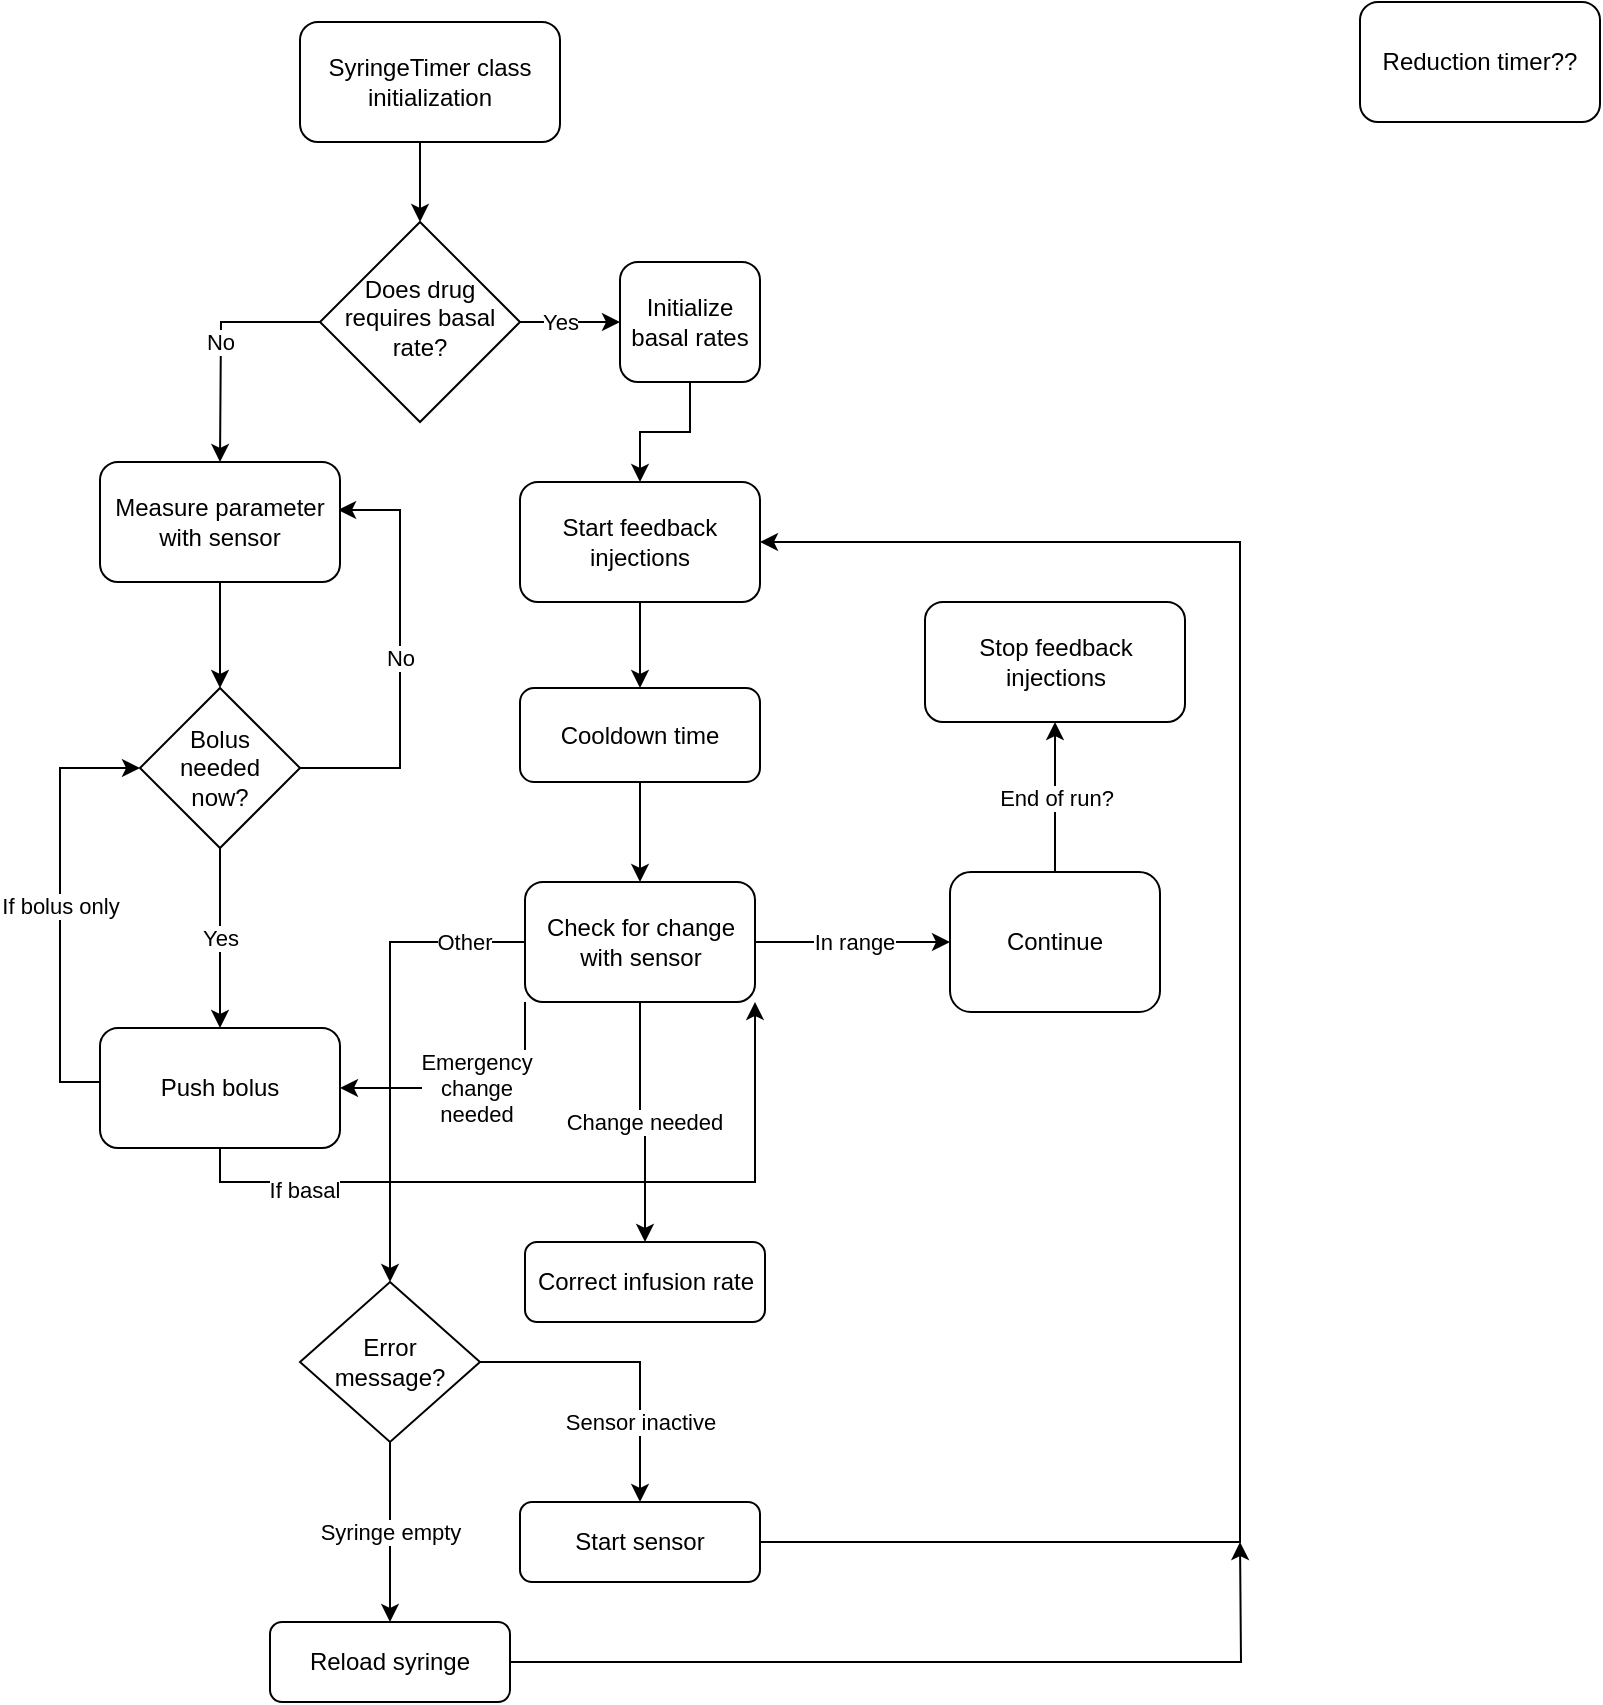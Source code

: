 <mxfile version="20.3.0" type="device"><diagram id="C5RBs43oDa-KdzZeNtuy" name="Page-1"><mxGraphModel dx="1790" dy="937" grid="1" gridSize="10" guides="1" tooltips="1" connect="1" arrows="1" fold="1" page="1" pageScale="1" pageWidth="827" pageHeight="1169" math="0" shadow="0"><root><mxCell id="WIyWlLk6GJQsqaUBKTNV-0"/><mxCell id="WIyWlLk6GJQsqaUBKTNV-1" parent="WIyWlLk6GJQsqaUBKTNV-0"/><mxCell id="30EYrCfAwZB0cQR2dbWI-9" style="edgeStyle=orthogonalEdgeStyle;rounded=0;orthogonalLoop=1;jettySize=auto;html=1;entryX=0.5;entryY=0;entryDx=0;entryDy=0;" edge="1" parent="WIyWlLk6GJQsqaUBKTNV-1" source="WIyWlLk6GJQsqaUBKTNV-3" target="WIyWlLk6GJQsqaUBKTNV-6"><mxGeometry relative="1" as="geometry"><Array as="points"><mxPoint x="220" y="130"/><mxPoint x="220" y="130"/></Array></mxGeometry></mxCell><mxCell id="WIyWlLk6GJQsqaUBKTNV-3" value="SyringeTimer class initialization" style="rounded=1;whiteSpace=wrap;html=1;fontSize=12;glass=0;strokeWidth=1;shadow=0;" parent="WIyWlLk6GJQsqaUBKTNV-1" vertex="1"><mxGeometry x="160" y="60" width="130" height="60" as="geometry"/></mxCell><mxCell id="30EYrCfAwZB0cQR2dbWI-0" value="Yes" style="edgeStyle=orthogonalEdgeStyle;rounded=0;orthogonalLoop=1;jettySize=auto;html=1;entryX=0;entryY=0.5;entryDx=0;entryDy=0;" edge="1" parent="WIyWlLk6GJQsqaUBKTNV-1" source="WIyWlLk6GJQsqaUBKTNV-6" target="WIyWlLk6GJQsqaUBKTNV-7"><mxGeometry x="-0.2" relative="1" as="geometry"><mxPoint as="offset"/></mxGeometry></mxCell><mxCell id="30EYrCfAwZB0cQR2dbWI-38" value="No" style="edgeStyle=orthogonalEdgeStyle;rounded=0;orthogonalLoop=1;jettySize=auto;html=1;" edge="1" parent="WIyWlLk6GJQsqaUBKTNV-1" source="WIyWlLk6GJQsqaUBKTNV-6"><mxGeometry relative="1" as="geometry"><mxPoint x="120" y="280" as="targetPoint"/></mxGeometry></mxCell><mxCell id="WIyWlLk6GJQsqaUBKTNV-6" value="Does drug&lt;br&gt;requires basal rate?" style="rhombus;whiteSpace=wrap;html=1;shadow=0;fontFamily=Helvetica;fontSize=12;align=center;strokeWidth=1;spacing=6;spacingTop=-4;" parent="WIyWlLk6GJQsqaUBKTNV-1" vertex="1"><mxGeometry x="170" y="160" width="100" height="100" as="geometry"/></mxCell><mxCell id="30EYrCfAwZB0cQR2dbWI-40" value="" style="edgeStyle=orthogonalEdgeStyle;rounded=0;orthogonalLoop=1;jettySize=auto;html=1;" edge="1" parent="WIyWlLk6GJQsqaUBKTNV-1" source="WIyWlLk6GJQsqaUBKTNV-7" target="30EYrCfAwZB0cQR2dbWI-8"><mxGeometry relative="1" as="geometry"/></mxCell><mxCell id="WIyWlLk6GJQsqaUBKTNV-7" value="Initialize basal rates" style="rounded=1;whiteSpace=wrap;html=1;fontSize=12;glass=0;strokeWidth=1;shadow=0;" parent="WIyWlLk6GJQsqaUBKTNV-1" vertex="1"><mxGeometry x="320" y="180" width="70" height="60" as="geometry"/></mxCell><mxCell id="30EYrCfAwZB0cQR2dbWI-7" value="Stop feedback injections" style="rounded=1;whiteSpace=wrap;html=1;" vertex="1" parent="WIyWlLk6GJQsqaUBKTNV-1"><mxGeometry x="472.5" y="350" width="130" height="60" as="geometry"/></mxCell><mxCell id="30EYrCfAwZB0cQR2dbWI-60" value="" style="edgeStyle=orthogonalEdgeStyle;rounded=0;orthogonalLoop=1;jettySize=auto;html=1;" edge="1" parent="WIyWlLk6GJQsqaUBKTNV-1" source="30EYrCfAwZB0cQR2dbWI-8" target="30EYrCfAwZB0cQR2dbWI-59"><mxGeometry relative="1" as="geometry"/></mxCell><mxCell id="30EYrCfAwZB0cQR2dbWI-8" value="Start feedback injections" style="rounded=1;whiteSpace=wrap;html=1;" vertex="1" parent="WIyWlLk6GJQsqaUBKTNV-1"><mxGeometry x="270" y="290" width="120" height="60" as="geometry"/></mxCell><mxCell id="30EYrCfAwZB0cQR2dbWI-31" value="In range" style="edgeStyle=orthogonalEdgeStyle;rounded=0;orthogonalLoop=1;jettySize=auto;html=1;" edge="1" parent="WIyWlLk6GJQsqaUBKTNV-1" source="30EYrCfAwZB0cQR2dbWI-13" target="30EYrCfAwZB0cQR2dbWI-30"><mxGeometry relative="1" as="geometry"/></mxCell><mxCell id="30EYrCfAwZB0cQR2dbWI-56" value="Change needed" style="edgeStyle=orthogonalEdgeStyle;rounded=0;orthogonalLoop=1;jettySize=auto;html=1;entryX=0.5;entryY=0;entryDx=0;entryDy=0;" edge="1" parent="WIyWlLk6GJQsqaUBKTNV-1" source="30EYrCfAwZB0cQR2dbWI-13" target="30EYrCfAwZB0cQR2dbWI-28"><mxGeometry relative="1" as="geometry"/></mxCell><mxCell id="30EYrCfAwZB0cQR2dbWI-65" value="Other" style="edgeStyle=orthogonalEdgeStyle;rounded=0;orthogonalLoop=1;jettySize=auto;html=1;" edge="1" parent="WIyWlLk6GJQsqaUBKTNV-1" source="30EYrCfAwZB0cQR2dbWI-13" target="30EYrCfAwZB0cQR2dbWI-64"><mxGeometry x="-0.743" relative="1" as="geometry"><mxPoint as="offset"/></mxGeometry></mxCell><mxCell id="30EYrCfAwZB0cQR2dbWI-66" value="Emergency&lt;br&gt;change&lt;br&gt;needed" style="edgeStyle=orthogonalEdgeStyle;rounded=0;orthogonalLoop=1;jettySize=auto;html=1;exitX=0;exitY=1;exitDx=0;exitDy=0;entryX=1;entryY=0.5;entryDx=0;entryDy=0;" edge="1" parent="WIyWlLk6GJQsqaUBKTNV-1" source="30EYrCfAwZB0cQR2dbWI-13" target="30EYrCfAwZB0cQR2dbWI-44"><mxGeometry relative="1" as="geometry"/></mxCell><mxCell id="30EYrCfAwZB0cQR2dbWI-13" value="Check for change with sensor" style="rounded=1;whiteSpace=wrap;html=1;" vertex="1" parent="WIyWlLk6GJQsqaUBKTNV-1"><mxGeometry x="272.5" y="490" width="115" height="60" as="geometry"/></mxCell><mxCell id="30EYrCfAwZB0cQR2dbWI-17" value="Reduction timer??" style="rounded=1;whiteSpace=wrap;html=1;" vertex="1" parent="WIyWlLk6GJQsqaUBKTNV-1"><mxGeometry x="690" y="50" width="120" height="60" as="geometry"/></mxCell><mxCell id="30EYrCfAwZB0cQR2dbWI-28" value="Correct infusion rate" style="rounded=1;whiteSpace=wrap;html=1;" vertex="1" parent="WIyWlLk6GJQsqaUBKTNV-1"><mxGeometry x="272.5" y="670" width="120" height="40" as="geometry"/></mxCell><mxCell id="30EYrCfAwZB0cQR2dbWI-58" value="End of run?" style="edgeStyle=orthogonalEdgeStyle;rounded=0;orthogonalLoop=1;jettySize=auto;html=1;exitX=0.5;exitY=0;exitDx=0;exitDy=0;" edge="1" parent="WIyWlLk6GJQsqaUBKTNV-1" source="30EYrCfAwZB0cQR2dbWI-30" target="30EYrCfAwZB0cQR2dbWI-7"><mxGeometry relative="1" as="geometry"/></mxCell><mxCell id="30EYrCfAwZB0cQR2dbWI-30" value="Continue" style="rounded=1;whiteSpace=wrap;html=1;" vertex="1" parent="WIyWlLk6GJQsqaUBKTNV-1"><mxGeometry x="485" y="485" width="105" height="70" as="geometry"/></mxCell><mxCell id="30EYrCfAwZB0cQR2dbWI-39" value="No" style="edgeStyle=orthogonalEdgeStyle;rounded=0;orthogonalLoop=1;jettySize=auto;html=1;exitX=1;exitY=0.5;exitDx=0;exitDy=0;entryX=0.992;entryY=0.4;entryDx=0;entryDy=0;entryPerimeter=0;" edge="1" parent="WIyWlLk6GJQsqaUBKTNV-1" source="30EYrCfAwZB0cQR2dbWI-41" target="30EYrCfAwZB0cQR2dbWI-51"><mxGeometry relative="1" as="geometry"><mxPoint x="180" y="433" as="sourcePoint"/><Array as="points"><mxPoint x="210" y="433"/><mxPoint x="210" y="304"/></Array></mxGeometry></mxCell><mxCell id="30EYrCfAwZB0cQR2dbWI-45" value="Yes" style="edgeStyle=orthogonalEdgeStyle;rounded=0;orthogonalLoop=1;jettySize=auto;html=1;" edge="1" parent="WIyWlLk6GJQsqaUBKTNV-1" source="30EYrCfAwZB0cQR2dbWI-41" target="30EYrCfAwZB0cQR2dbWI-44"><mxGeometry relative="1" as="geometry"/></mxCell><mxCell id="30EYrCfAwZB0cQR2dbWI-41" value="Bolus&lt;br&gt;needed&lt;br&gt;now?" style="rhombus;whiteSpace=wrap;html=1;" vertex="1" parent="WIyWlLk6GJQsqaUBKTNV-1"><mxGeometry x="80" y="393" width="80" height="80" as="geometry"/></mxCell><mxCell id="30EYrCfAwZB0cQR2dbWI-50" value="If bolus only" style="edgeStyle=orthogonalEdgeStyle;rounded=0;orthogonalLoop=1;jettySize=auto;html=1;entryX=0;entryY=0.5;entryDx=0;entryDy=0;" edge="1" parent="WIyWlLk6GJQsqaUBKTNV-1" source="30EYrCfAwZB0cQR2dbWI-44" target="30EYrCfAwZB0cQR2dbWI-41"><mxGeometry relative="1" as="geometry"><Array as="points"><mxPoint x="40" y="590"/><mxPoint x="40" y="433"/></Array></mxGeometry></mxCell><mxCell id="30EYrCfAwZB0cQR2dbWI-68" style="edgeStyle=orthogonalEdgeStyle;rounded=0;orthogonalLoop=1;jettySize=auto;html=1;entryX=1;entryY=1;entryDx=0;entryDy=0;" edge="1" parent="WIyWlLk6GJQsqaUBKTNV-1" source="30EYrCfAwZB0cQR2dbWI-44" target="30EYrCfAwZB0cQR2dbWI-13"><mxGeometry relative="1" as="geometry"><mxPoint x="590" y="640" as="targetPoint"/><Array as="points"><mxPoint x="120" y="640"/><mxPoint x="388" y="640"/></Array></mxGeometry></mxCell><mxCell id="30EYrCfAwZB0cQR2dbWI-69" value="If basal" style="edgeLabel;html=1;align=center;verticalAlign=middle;resizable=0;points=[];" vertex="1" connectable="0" parent="30EYrCfAwZB0cQR2dbWI-68"><mxGeometry x="-0.685" y="-4" relative="1" as="geometry"><mxPoint as="offset"/></mxGeometry></mxCell><mxCell id="30EYrCfAwZB0cQR2dbWI-44" value="Push bolus" style="rounded=1;whiteSpace=wrap;html=1;" vertex="1" parent="WIyWlLk6GJQsqaUBKTNV-1"><mxGeometry x="60" y="563" width="120" height="60" as="geometry"/></mxCell><mxCell id="30EYrCfAwZB0cQR2dbWI-52" style="edgeStyle=orthogonalEdgeStyle;rounded=0;orthogonalLoop=1;jettySize=auto;html=1;entryX=0.5;entryY=0;entryDx=0;entryDy=0;" edge="1" parent="WIyWlLk6GJQsqaUBKTNV-1" source="30EYrCfAwZB0cQR2dbWI-51" target="30EYrCfAwZB0cQR2dbWI-41"><mxGeometry relative="1" as="geometry"/></mxCell><mxCell id="30EYrCfAwZB0cQR2dbWI-51" value="Measure parameter with sensor" style="rounded=1;whiteSpace=wrap;html=1;" vertex="1" parent="WIyWlLk6GJQsqaUBKTNV-1"><mxGeometry x="60" y="280" width="120" height="60" as="geometry"/></mxCell><mxCell id="30EYrCfAwZB0cQR2dbWI-61" style="edgeStyle=orthogonalEdgeStyle;rounded=0;orthogonalLoop=1;jettySize=auto;html=1;entryX=0.5;entryY=0;entryDx=0;entryDy=0;" edge="1" parent="WIyWlLk6GJQsqaUBKTNV-1" source="30EYrCfAwZB0cQR2dbWI-59" target="30EYrCfAwZB0cQR2dbWI-13"><mxGeometry relative="1" as="geometry"/></mxCell><mxCell id="30EYrCfAwZB0cQR2dbWI-59" value="Cooldown time" style="whiteSpace=wrap;html=1;rounded=1;" vertex="1" parent="WIyWlLk6GJQsqaUBKTNV-1"><mxGeometry x="270" y="393" width="120" height="47" as="geometry"/></mxCell><mxCell id="30EYrCfAwZB0cQR2dbWI-70" value="Sensor inactive" style="edgeStyle=orthogonalEdgeStyle;rounded=0;orthogonalLoop=1;jettySize=auto;html=1;entryX=0.5;entryY=0;entryDx=0;entryDy=0;" edge="1" parent="WIyWlLk6GJQsqaUBKTNV-1" source="30EYrCfAwZB0cQR2dbWI-64" target="30EYrCfAwZB0cQR2dbWI-73"><mxGeometry x="0.467" relative="1" as="geometry"><mxPoint x="300" y="800" as="targetPoint"/><mxPoint as="offset"/></mxGeometry></mxCell><mxCell id="30EYrCfAwZB0cQR2dbWI-72" value="Syringe empty" style="edgeStyle=orthogonalEdgeStyle;rounded=0;orthogonalLoop=1;jettySize=auto;html=1;" edge="1" parent="WIyWlLk6GJQsqaUBKTNV-1" source="30EYrCfAwZB0cQR2dbWI-64" target="30EYrCfAwZB0cQR2dbWI-71"><mxGeometry relative="1" as="geometry"/></mxCell><mxCell id="30EYrCfAwZB0cQR2dbWI-64" value="Error&lt;br&gt;message?" style="whiteSpace=wrap;html=1;rhombus" vertex="1" parent="WIyWlLk6GJQsqaUBKTNV-1"><mxGeometry x="160" y="690" width="90" height="80" as="geometry"/></mxCell><mxCell id="30EYrCfAwZB0cQR2dbWI-76" style="edgeStyle=orthogonalEdgeStyle;rounded=0;orthogonalLoop=1;jettySize=auto;html=1;" edge="1" parent="WIyWlLk6GJQsqaUBKTNV-1" source="30EYrCfAwZB0cQR2dbWI-71"><mxGeometry relative="1" as="geometry"><mxPoint x="630" y="820" as="targetPoint"/></mxGeometry></mxCell><mxCell id="30EYrCfAwZB0cQR2dbWI-71" value="Reload syringe" style="whiteSpace=wrap;html=1;rounded=1" vertex="1" parent="WIyWlLk6GJQsqaUBKTNV-1"><mxGeometry x="145" y="860" width="120" height="40" as="geometry"/></mxCell><mxCell id="30EYrCfAwZB0cQR2dbWI-75" style="edgeStyle=orthogonalEdgeStyle;rounded=0;orthogonalLoop=1;jettySize=auto;html=1;entryX=1;entryY=0.5;entryDx=0;entryDy=0;" edge="1" parent="WIyWlLk6GJQsqaUBKTNV-1" source="30EYrCfAwZB0cQR2dbWI-73" target="30EYrCfAwZB0cQR2dbWI-8"><mxGeometry relative="1" as="geometry"><Array as="points"><mxPoint x="630" y="820"/><mxPoint x="630" y="320"/></Array></mxGeometry></mxCell><mxCell id="30EYrCfAwZB0cQR2dbWI-73" value="Start sensor" style="rounded=1;whiteSpace=wrap;html=1;" vertex="1" parent="WIyWlLk6GJQsqaUBKTNV-1"><mxGeometry x="270" y="800" width="120" height="40" as="geometry"/></mxCell></root></mxGraphModel></diagram></mxfile>